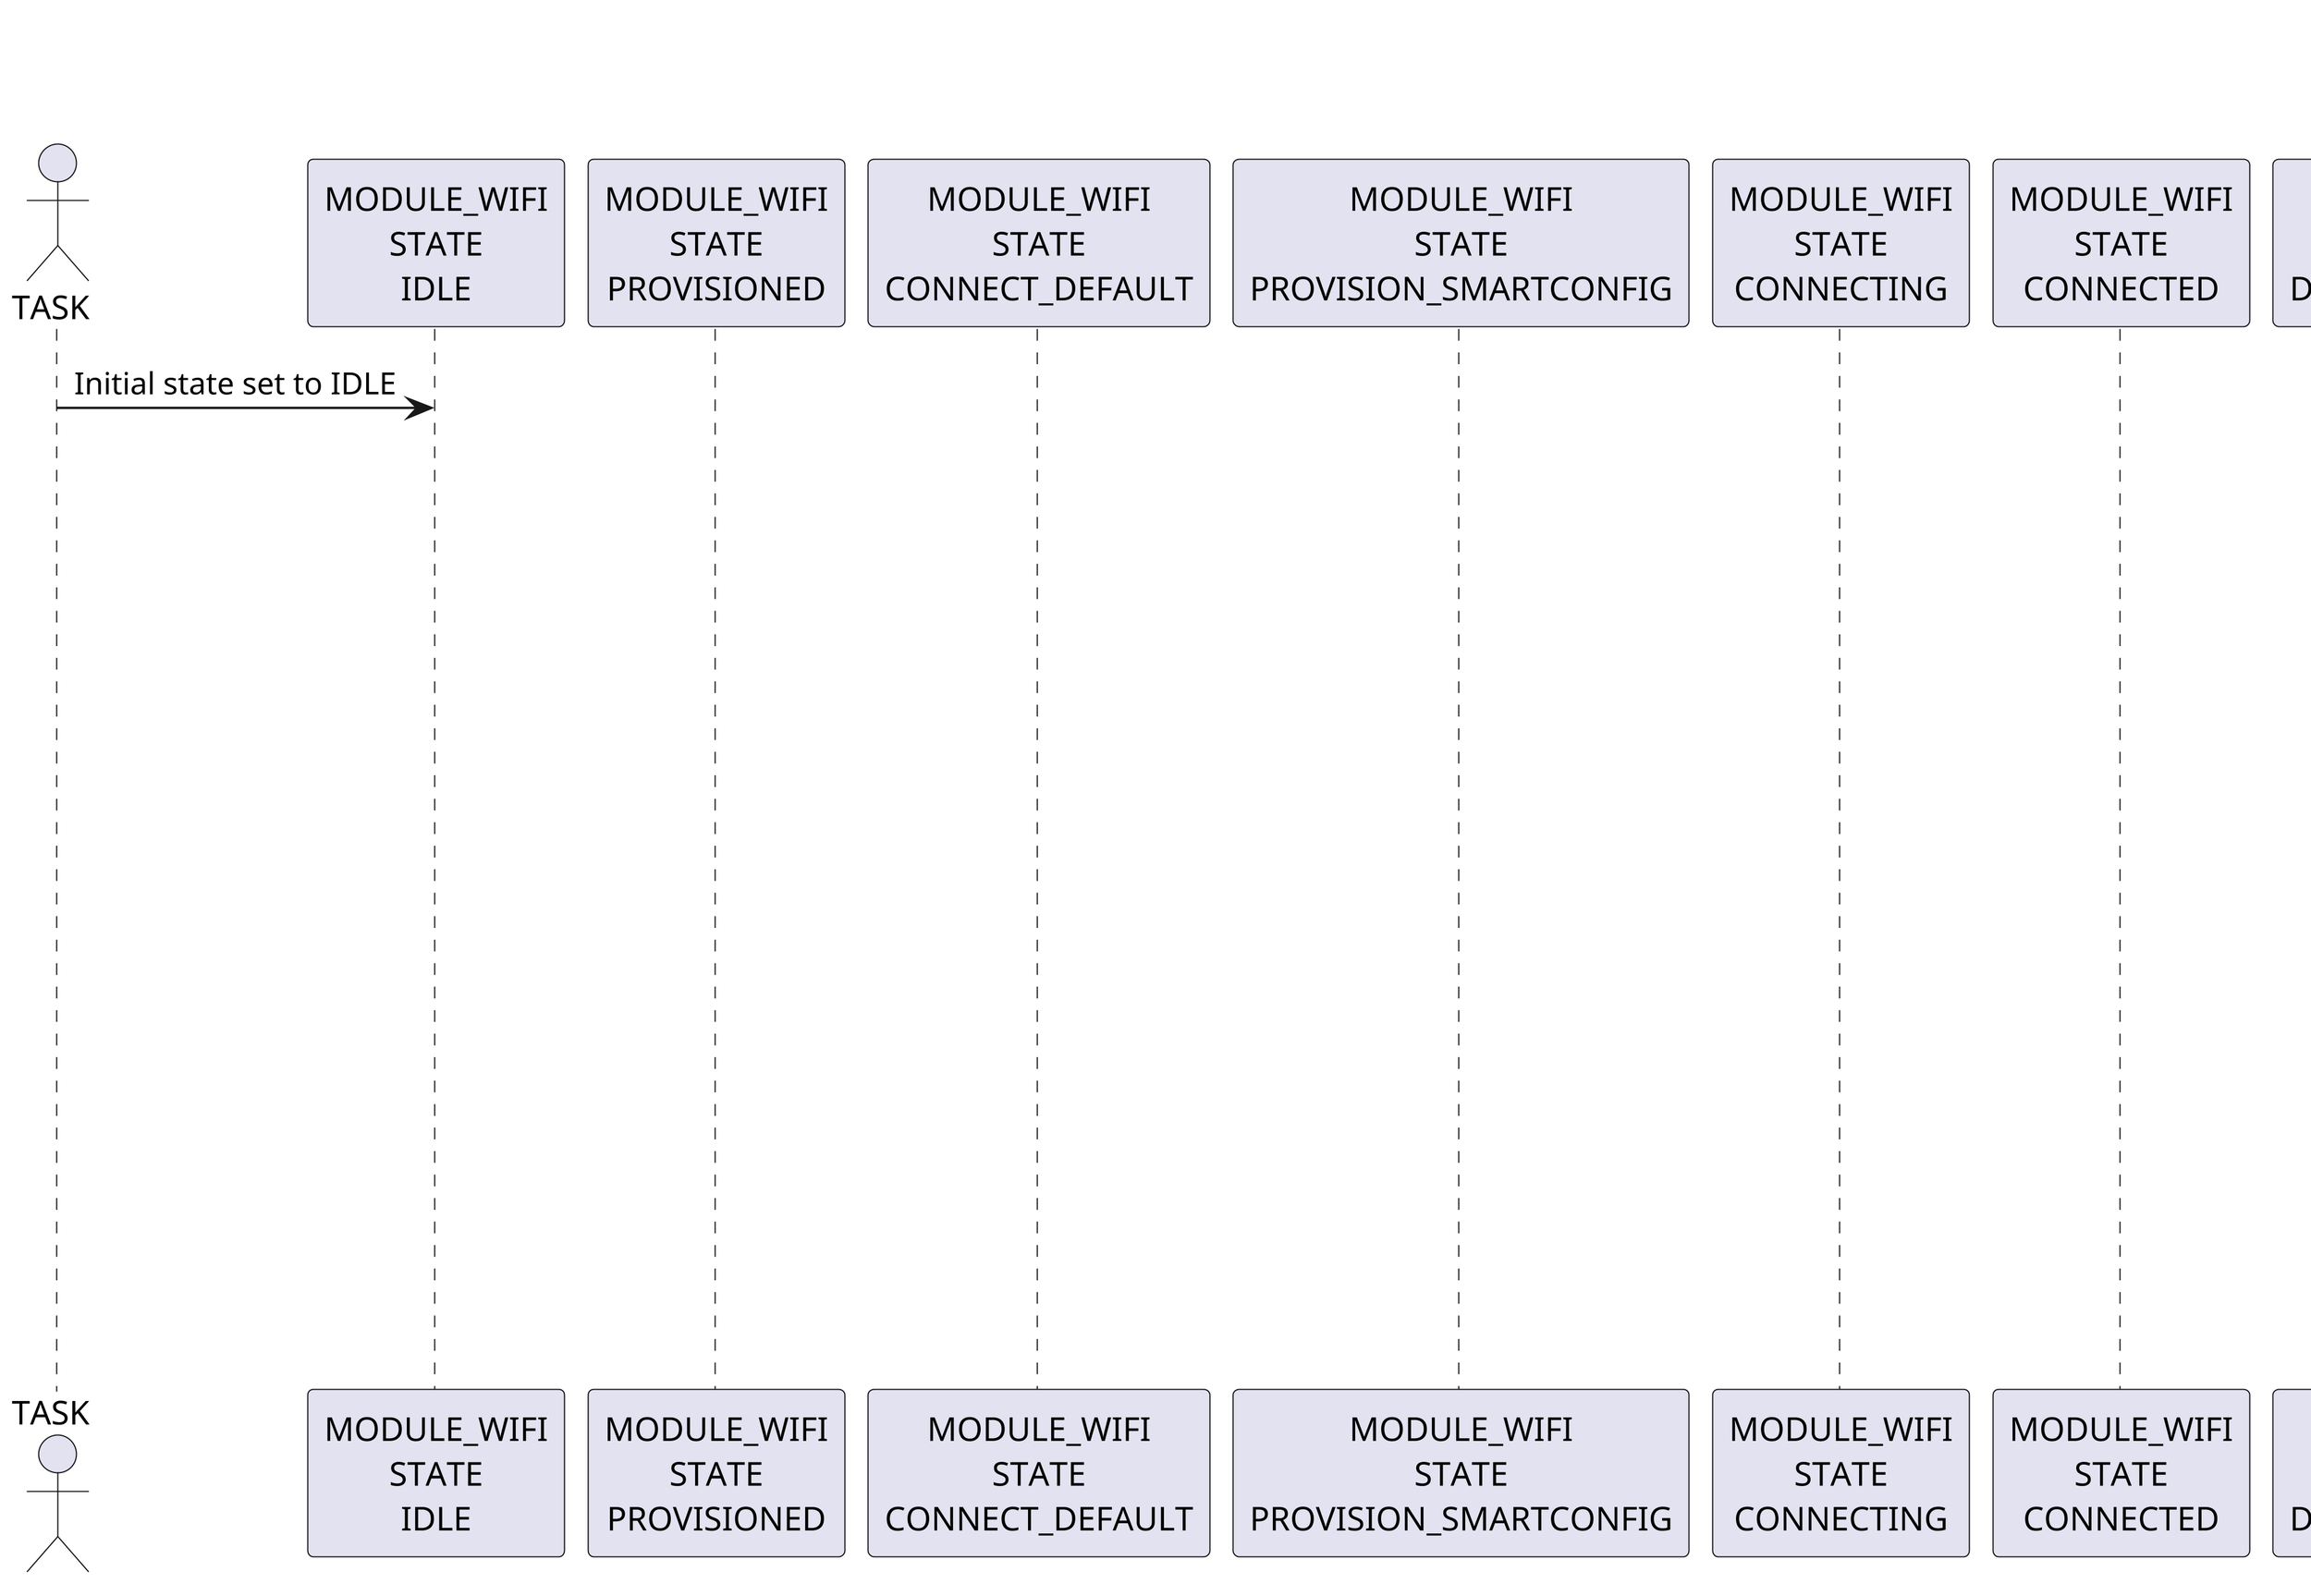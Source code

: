 ' MODULE WIFI
' 9/21/25

@startuml

title MODULE_WIFI

skinparam dpi 400


actor "TASK" as TASK
participant "MODULE_WIFI\nSTATE\nIDLE" as MW_IDLE
participant "MODULE_WIFI\nSTATE\nPROVISIONED" as MW_PROVISIONED
participant "MODULE_WIFI\nSTATE\nCONNECT_DEFAULT" as MW_CONNECT_DEFAULT
participant "MODULE_WIFI\nSTATE\nPROVISION_SMARTCONFIG" as MW_PROVISION_SMARTCONFIG
participant "MODULE_WIFI\nSTATE\nCONNECTING" as MW_CONNECTING
participant "MODULE_WIFI\nSTATE\nCONNECTED" as MW_CONNECTED
participant "MODULE_WIFI\nSTATE\nDISCONNECTING" as MW_DISCONNECTING
participant "MODULE_WIFI\nSTATE\nDISCONNECT" as MW_DISCONNECTED

TASK -> MW_IDLE: Initial state set to IDLE


box "DRIVER WIFI" #LightGreen
participant "STATE\nCONNECTED\n" as DW_CONNECTED
participant "STATE\nDISCONNECTED\n" as DW_DISCONNECTED
end box


DW_IDLE -> DW_DISCONNECTED: Initial set state to DISCONNECTED

MW -> DW_DISCONNECTED : <color #FF00FF>DRIVER_WIFI_Connect()</color>
activate DW_DISCONNECTED
DW_DISCONNECTED -> DW_DISCONNECTED : <color #0000FF>esp_wifi_start()</color>
return

ESP_WIFIEVENT -> DW_DISCONNECTED : WIFI_EVENT_STA_DISCONNECTED
ESP_WIFIEVENT -> ESP_WIFIEVENT : WIFI_EVENT_STA_START\n<color #0000FF>esp_wifi_connect()</color>

ESP_IPEVENT -> DW_CONNECTED : IP_EVENT_STA_GOT_IP
ESP_IPEVENT -> ESP_IPEVENT : IP_EVENT_STA_LOST_IP\n<color #0000FF>DRIVER_WIFI_Disconnect()</color>

MW -> DW_CONNECTED : <color #FF00FF>DRIVER_WIFI_Disconnect()</color>
activate DW_CONNECTED
DW_CONNECTED -> DW_CONNECTED : <color #0000FF>esp_wifi_disconnect()</color>
return

@enduml
